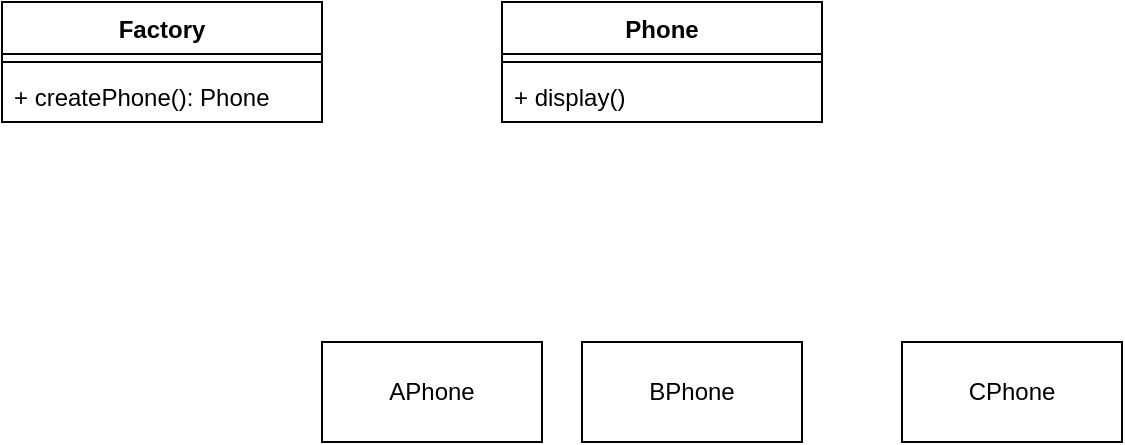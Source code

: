 <mxfile version="24.4.4" type="github">
  <diagram name="第 1 页" id="GhNiA-6x2UMy3QJRK3YI">
    <mxGraphModel dx="1042" dy="569" grid="1" gridSize="10" guides="1" tooltips="1" connect="1" arrows="1" fold="1" page="1" pageScale="1" pageWidth="827" pageHeight="1169" math="0" shadow="0">
      <root>
        <mxCell id="0" />
        <mxCell id="1" parent="0" />
        <mxCell id="kf5jHsaG5PgyehXuVbyD-2" value="Factory" style="swimlane;fontStyle=1;align=center;verticalAlign=top;childLayout=stackLayout;horizontal=1;startSize=26;horizontalStack=0;resizeParent=1;resizeParentMax=0;resizeLast=0;collapsible=1;marginBottom=0;whiteSpace=wrap;html=1;" vertex="1" parent="1">
          <mxGeometry x="240" y="110" width="160" height="60" as="geometry" />
        </mxCell>
        <mxCell id="kf5jHsaG5PgyehXuVbyD-4" value="" style="line;strokeWidth=1;fillColor=none;align=left;verticalAlign=middle;spacingTop=-1;spacingLeft=3;spacingRight=3;rotatable=0;labelPosition=right;points=[];portConstraint=eastwest;strokeColor=inherit;" vertex="1" parent="kf5jHsaG5PgyehXuVbyD-2">
          <mxGeometry y="26" width="160" height="8" as="geometry" />
        </mxCell>
        <mxCell id="kf5jHsaG5PgyehXuVbyD-5" value="+ createPhone(): Phone" style="text;strokeColor=none;fillColor=none;align=left;verticalAlign=top;spacingLeft=4;spacingRight=4;overflow=hidden;rotatable=0;points=[[0,0.5],[1,0.5]];portConstraint=eastwest;whiteSpace=wrap;html=1;" vertex="1" parent="kf5jHsaG5PgyehXuVbyD-2">
          <mxGeometry y="34" width="160" height="26" as="geometry" />
        </mxCell>
        <mxCell id="kf5jHsaG5PgyehXuVbyD-6" value="&lt;div&gt;&lt;span style=&quot;background-color: initial;&quot;&gt;Phone&lt;/span&gt;&lt;/div&gt;" style="swimlane;fontStyle=1;align=center;verticalAlign=top;childLayout=stackLayout;horizontal=1;startSize=26;horizontalStack=0;resizeParent=1;resizeParentMax=0;resizeLast=0;collapsible=1;marginBottom=0;whiteSpace=wrap;html=1;" vertex="1" parent="1">
          <mxGeometry x="490" y="110" width="160" height="60" as="geometry" />
        </mxCell>
        <mxCell id="kf5jHsaG5PgyehXuVbyD-8" value="" style="line;strokeWidth=1;fillColor=none;align=left;verticalAlign=middle;spacingTop=-1;spacingLeft=3;spacingRight=3;rotatable=0;labelPosition=right;points=[];portConstraint=eastwest;strokeColor=inherit;" vertex="1" parent="kf5jHsaG5PgyehXuVbyD-6">
          <mxGeometry y="26" width="160" height="8" as="geometry" />
        </mxCell>
        <mxCell id="kf5jHsaG5PgyehXuVbyD-9" value="+ display()" style="text;strokeColor=none;fillColor=none;align=left;verticalAlign=top;spacingLeft=4;spacingRight=4;overflow=hidden;rotatable=0;points=[[0,0.5],[1,0.5]];portConstraint=eastwest;whiteSpace=wrap;html=1;" vertex="1" parent="kf5jHsaG5PgyehXuVbyD-6">
          <mxGeometry y="34" width="160" height="26" as="geometry" />
        </mxCell>
        <mxCell id="kf5jHsaG5PgyehXuVbyD-10" value="APhone" style="html=1;whiteSpace=wrap;" vertex="1" parent="1">
          <mxGeometry x="400" y="280" width="110" height="50" as="geometry" />
        </mxCell>
        <mxCell id="kf5jHsaG5PgyehXuVbyD-11" value="BPhone" style="html=1;whiteSpace=wrap;" vertex="1" parent="1">
          <mxGeometry x="530" y="280" width="110" height="50" as="geometry" />
        </mxCell>
        <mxCell id="kf5jHsaG5PgyehXuVbyD-12" value="CPhone" style="html=1;whiteSpace=wrap;" vertex="1" parent="1">
          <mxGeometry x="690" y="280" width="110" height="50" as="geometry" />
        </mxCell>
      </root>
    </mxGraphModel>
  </diagram>
</mxfile>
